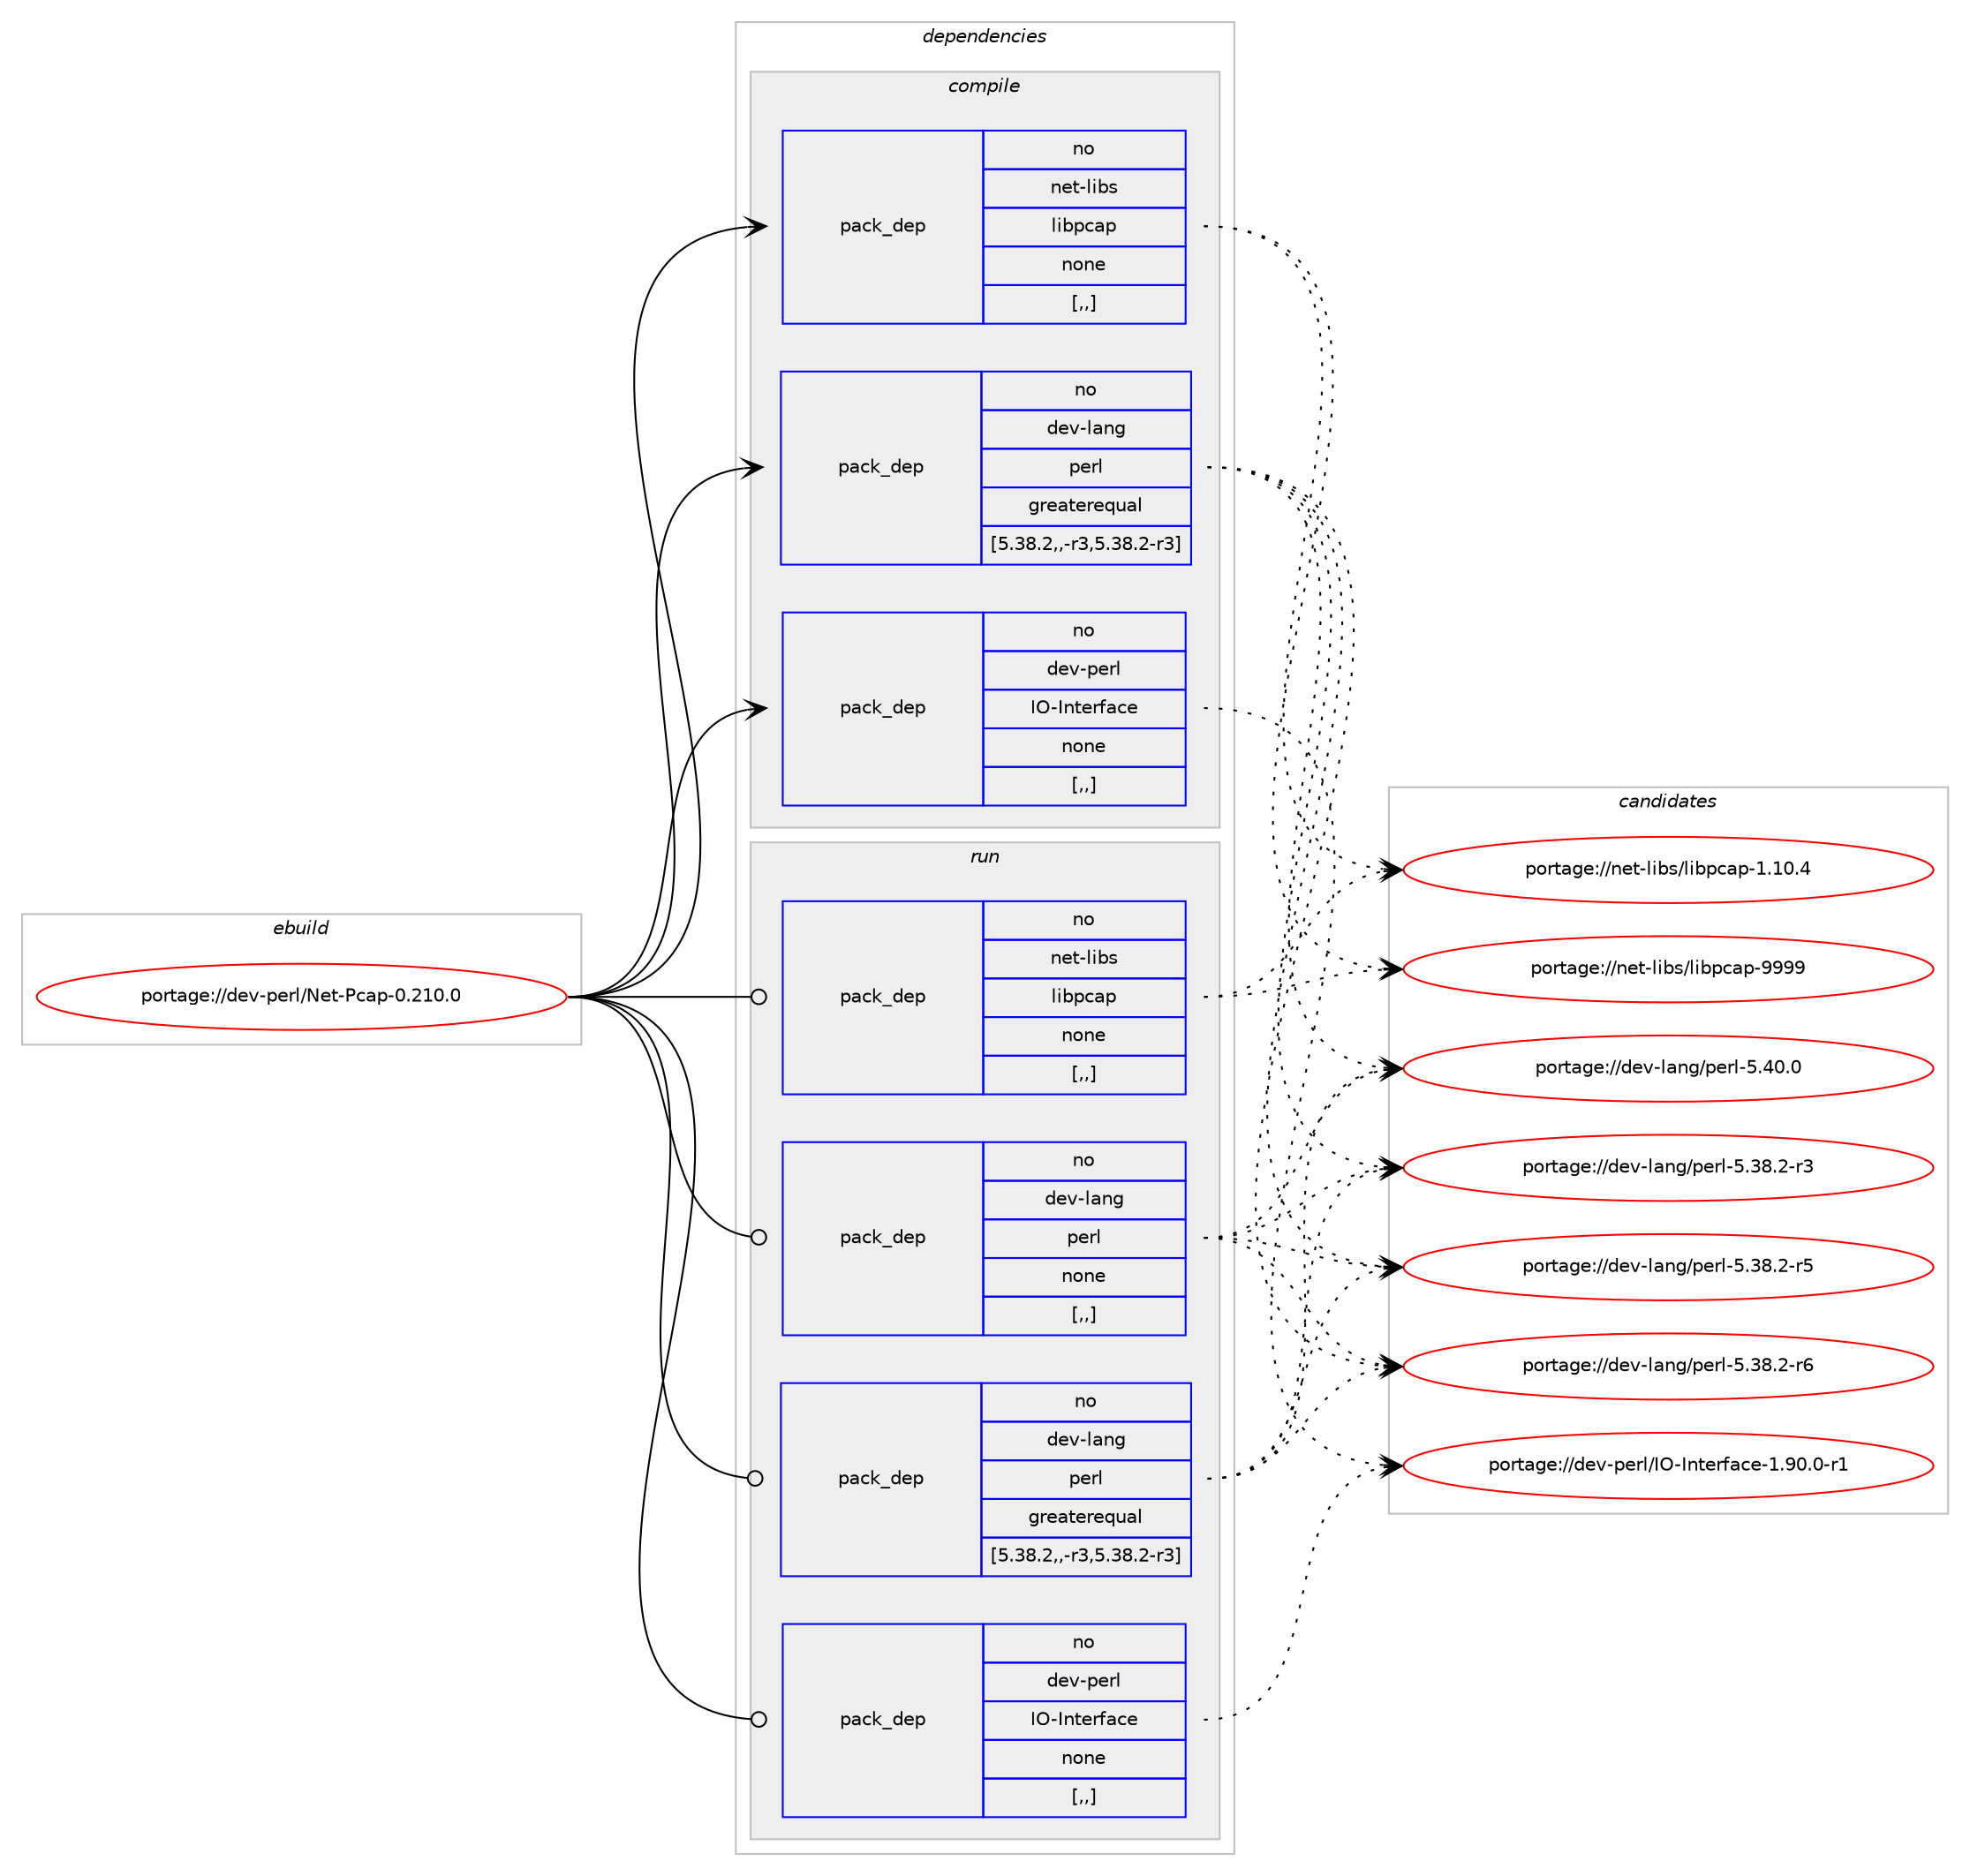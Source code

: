 digraph prolog {

# *************
# Graph options
# *************

newrank=true;
concentrate=true;
compound=true;
graph [rankdir=LR,fontname=Helvetica,fontsize=10,ranksep=1.5];#, ranksep=2.5, nodesep=0.2];
edge  [arrowhead=vee];
node  [fontname=Helvetica,fontsize=10];

# **********
# The ebuild
# **********

subgraph cluster_leftcol {
color=gray;
rank=same;
label=<<i>ebuild</i>>;
id [label="portage://dev-perl/Net-Pcap-0.210.0", color=red, width=4, href="../dev-perl/Net-Pcap-0.210.0.svg"];
}

# ****************
# The dependencies
# ****************

subgraph cluster_midcol {
color=gray;
label=<<i>dependencies</i>>;
subgraph cluster_compile {
fillcolor="#eeeeee";
style=filled;
label=<<i>compile</i>>;
subgraph pack100660 {
dependency130902 [label=<<TABLE BORDER="0" CELLBORDER="1" CELLSPACING="0" CELLPADDING="4" WIDTH="220"><TR><TD ROWSPAN="6" CELLPADDING="30">pack_dep</TD></TR><TR><TD WIDTH="110">no</TD></TR><TR><TD>dev-lang</TD></TR><TR><TD>perl</TD></TR><TR><TD>greaterequal</TD></TR><TR><TD>[5.38.2,,-r3,5.38.2-r3]</TD></TR></TABLE>>, shape=none, color=blue];
}
id:e -> dependency130902:w [weight=20,style="solid",arrowhead="vee"];
subgraph pack100661 {
dependency130903 [label=<<TABLE BORDER="0" CELLBORDER="1" CELLSPACING="0" CELLPADDING="4" WIDTH="220"><TR><TD ROWSPAN="6" CELLPADDING="30">pack_dep</TD></TR><TR><TD WIDTH="110">no</TD></TR><TR><TD>dev-perl</TD></TR><TR><TD>IO-Interface</TD></TR><TR><TD>none</TD></TR><TR><TD>[,,]</TD></TR></TABLE>>, shape=none, color=blue];
}
id:e -> dependency130903:w [weight=20,style="solid",arrowhead="vee"];
subgraph pack100662 {
dependency130904 [label=<<TABLE BORDER="0" CELLBORDER="1" CELLSPACING="0" CELLPADDING="4" WIDTH="220"><TR><TD ROWSPAN="6" CELLPADDING="30">pack_dep</TD></TR><TR><TD WIDTH="110">no</TD></TR><TR><TD>net-libs</TD></TR><TR><TD>libpcap</TD></TR><TR><TD>none</TD></TR><TR><TD>[,,]</TD></TR></TABLE>>, shape=none, color=blue];
}
id:e -> dependency130904:w [weight=20,style="solid",arrowhead="vee"];
}
subgraph cluster_compileandrun {
fillcolor="#eeeeee";
style=filled;
label=<<i>compile and run</i>>;
}
subgraph cluster_run {
fillcolor="#eeeeee";
style=filled;
label=<<i>run</i>>;
subgraph pack100663 {
dependency130905 [label=<<TABLE BORDER="0" CELLBORDER="1" CELLSPACING="0" CELLPADDING="4" WIDTH="220"><TR><TD ROWSPAN="6" CELLPADDING="30">pack_dep</TD></TR><TR><TD WIDTH="110">no</TD></TR><TR><TD>dev-lang</TD></TR><TR><TD>perl</TD></TR><TR><TD>greaterequal</TD></TR><TR><TD>[5.38.2,,-r3,5.38.2-r3]</TD></TR></TABLE>>, shape=none, color=blue];
}
id:e -> dependency130905:w [weight=20,style="solid",arrowhead="odot"];
subgraph pack100664 {
dependency130906 [label=<<TABLE BORDER="0" CELLBORDER="1" CELLSPACING="0" CELLPADDING="4" WIDTH="220"><TR><TD ROWSPAN="6" CELLPADDING="30">pack_dep</TD></TR><TR><TD WIDTH="110">no</TD></TR><TR><TD>dev-lang</TD></TR><TR><TD>perl</TD></TR><TR><TD>none</TD></TR><TR><TD>[,,]</TD></TR></TABLE>>, shape=none, color=blue];
}
id:e -> dependency130906:w [weight=20,style="solid",arrowhead="odot"];
subgraph pack100665 {
dependency130907 [label=<<TABLE BORDER="0" CELLBORDER="1" CELLSPACING="0" CELLPADDING="4" WIDTH="220"><TR><TD ROWSPAN="6" CELLPADDING="30">pack_dep</TD></TR><TR><TD WIDTH="110">no</TD></TR><TR><TD>dev-perl</TD></TR><TR><TD>IO-Interface</TD></TR><TR><TD>none</TD></TR><TR><TD>[,,]</TD></TR></TABLE>>, shape=none, color=blue];
}
id:e -> dependency130907:w [weight=20,style="solid",arrowhead="odot"];
subgraph pack100666 {
dependency130908 [label=<<TABLE BORDER="0" CELLBORDER="1" CELLSPACING="0" CELLPADDING="4" WIDTH="220"><TR><TD ROWSPAN="6" CELLPADDING="30">pack_dep</TD></TR><TR><TD WIDTH="110">no</TD></TR><TR><TD>net-libs</TD></TR><TR><TD>libpcap</TD></TR><TR><TD>none</TD></TR><TR><TD>[,,]</TD></TR></TABLE>>, shape=none, color=blue];
}
id:e -> dependency130908:w [weight=20,style="solid",arrowhead="odot"];
}
}

# **************
# The candidates
# **************

subgraph cluster_choices {
rank=same;
color=gray;
label=<<i>candidates</i>>;

subgraph choice100660 {
color=black;
nodesep=1;
choice100101118451089711010347112101114108455346515646504511451 [label="portage://dev-lang/perl-5.38.2-r3", color=red, width=4,href="../dev-lang/perl-5.38.2-r3.svg"];
choice100101118451089711010347112101114108455346515646504511453 [label="portage://dev-lang/perl-5.38.2-r5", color=red, width=4,href="../dev-lang/perl-5.38.2-r5.svg"];
choice100101118451089711010347112101114108455346515646504511454 [label="portage://dev-lang/perl-5.38.2-r6", color=red, width=4,href="../dev-lang/perl-5.38.2-r6.svg"];
choice10010111845108971101034711210111410845534652484648 [label="portage://dev-lang/perl-5.40.0", color=red, width=4,href="../dev-lang/perl-5.40.0.svg"];
dependency130902:e -> choice100101118451089711010347112101114108455346515646504511451:w [style=dotted,weight="100"];
dependency130902:e -> choice100101118451089711010347112101114108455346515646504511453:w [style=dotted,weight="100"];
dependency130902:e -> choice100101118451089711010347112101114108455346515646504511454:w [style=dotted,weight="100"];
dependency130902:e -> choice10010111845108971101034711210111410845534652484648:w [style=dotted,weight="100"];
}
subgraph choice100661 {
color=black;
nodesep=1;
choice1001011184511210111410847737945731101161011141029799101454946574846484511449 [label="portage://dev-perl/IO-Interface-1.90.0-r1", color=red, width=4,href="../dev-perl/IO-Interface-1.90.0-r1.svg"];
dependency130903:e -> choice1001011184511210111410847737945731101161011141029799101454946574846484511449:w [style=dotted,weight="100"];
}
subgraph choice100662 {
color=black;
nodesep=1;
choice11010111645108105981154710810598112999711245494649484652 [label="portage://net-libs/libpcap-1.10.4", color=red, width=4,href="../net-libs/libpcap-1.10.4.svg"];
choice1101011164510810598115471081059811299971124557575757 [label="portage://net-libs/libpcap-9999", color=red, width=4,href="../net-libs/libpcap-9999.svg"];
dependency130904:e -> choice11010111645108105981154710810598112999711245494649484652:w [style=dotted,weight="100"];
dependency130904:e -> choice1101011164510810598115471081059811299971124557575757:w [style=dotted,weight="100"];
}
subgraph choice100663 {
color=black;
nodesep=1;
choice100101118451089711010347112101114108455346515646504511451 [label="portage://dev-lang/perl-5.38.2-r3", color=red, width=4,href="../dev-lang/perl-5.38.2-r3.svg"];
choice100101118451089711010347112101114108455346515646504511453 [label="portage://dev-lang/perl-5.38.2-r5", color=red, width=4,href="../dev-lang/perl-5.38.2-r5.svg"];
choice100101118451089711010347112101114108455346515646504511454 [label="portage://dev-lang/perl-5.38.2-r6", color=red, width=4,href="../dev-lang/perl-5.38.2-r6.svg"];
choice10010111845108971101034711210111410845534652484648 [label="portage://dev-lang/perl-5.40.0", color=red, width=4,href="../dev-lang/perl-5.40.0.svg"];
dependency130905:e -> choice100101118451089711010347112101114108455346515646504511451:w [style=dotted,weight="100"];
dependency130905:e -> choice100101118451089711010347112101114108455346515646504511453:w [style=dotted,weight="100"];
dependency130905:e -> choice100101118451089711010347112101114108455346515646504511454:w [style=dotted,weight="100"];
dependency130905:e -> choice10010111845108971101034711210111410845534652484648:w [style=dotted,weight="100"];
}
subgraph choice100664 {
color=black;
nodesep=1;
choice100101118451089711010347112101114108455346515646504511451 [label="portage://dev-lang/perl-5.38.2-r3", color=red, width=4,href="../dev-lang/perl-5.38.2-r3.svg"];
choice100101118451089711010347112101114108455346515646504511453 [label="portage://dev-lang/perl-5.38.2-r5", color=red, width=4,href="../dev-lang/perl-5.38.2-r5.svg"];
choice100101118451089711010347112101114108455346515646504511454 [label="portage://dev-lang/perl-5.38.2-r6", color=red, width=4,href="../dev-lang/perl-5.38.2-r6.svg"];
choice10010111845108971101034711210111410845534652484648 [label="portage://dev-lang/perl-5.40.0", color=red, width=4,href="../dev-lang/perl-5.40.0.svg"];
dependency130906:e -> choice100101118451089711010347112101114108455346515646504511451:w [style=dotted,weight="100"];
dependency130906:e -> choice100101118451089711010347112101114108455346515646504511453:w [style=dotted,weight="100"];
dependency130906:e -> choice100101118451089711010347112101114108455346515646504511454:w [style=dotted,weight="100"];
dependency130906:e -> choice10010111845108971101034711210111410845534652484648:w [style=dotted,weight="100"];
}
subgraph choice100665 {
color=black;
nodesep=1;
choice1001011184511210111410847737945731101161011141029799101454946574846484511449 [label="portage://dev-perl/IO-Interface-1.90.0-r1", color=red, width=4,href="../dev-perl/IO-Interface-1.90.0-r1.svg"];
dependency130907:e -> choice1001011184511210111410847737945731101161011141029799101454946574846484511449:w [style=dotted,weight="100"];
}
subgraph choice100666 {
color=black;
nodesep=1;
choice11010111645108105981154710810598112999711245494649484652 [label="portage://net-libs/libpcap-1.10.4", color=red, width=4,href="../net-libs/libpcap-1.10.4.svg"];
choice1101011164510810598115471081059811299971124557575757 [label="portage://net-libs/libpcap-9999", color=red, width=4,href="../net-libs/libpcap-9999.svg"];
dependency130908:e -> choice11010111645108105981154710810598112999711245494649484652:w [style=dotted,weight="100"];
dependency130908:e -> choice1101011164510810598115471081059811299971124557575757:w [style=dotted,weight="100"];
}
}

}
